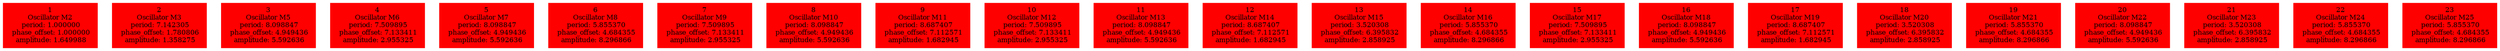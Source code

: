  digraph g{ forcelabels=true;
1 [label=<1<BR />Oscillator M2<BR /> period: 1.000000<BR /> phase_offset: 1.000000<BR /> amplitude: 1.649988>, shape=box,color=red,style=filled,fontsize=8];2 [label=<2<BR />Oscillator M3<BR /> period: 7.142305<BR /> phase_offset: 1.780806<BR /> amplitude: 1.358275>, shape=box,color=red,style=filled,fontsize=8];3 [label=<3<BR />Oscillator M5<BR /> period: 8.098847<BR /> phase_offset: 4.949436<BR /> amplitude: 5.592636>, shape=box,color=red,style=filled,fontsize=8];4 [label=<4<BR />Oscillator M6<BR /> period: 7.509895<BR /> phase_offset: 7.133411<BR /> amplitude: 2.955325>, shape=box,color=red,style=filled,fontsize=8];5 [label=<5<BR />Oscillator M7<BR /> period: 8.098847<BR /> phase_offset: 4.949436<BR /> amplitude: 5.592636>, shape=box,color=red,style=filled,fontsize=8];6 [label=<6<BR />Oscillator M8<BR /> period: 5.855370<BR /> phase_offset: 4.684355<BR /> amplitude: 8.296866>, shape=box,color=red,style=filled,fontsize=8];7 [label=<7<BR />Oscillator M9<BR /> period: 7.509895<BR /> phase_offset: 7.133411<BR /> amplitude: 2.955325>, shape=box,color=red,style=filled,fontsize=8];8 [label=<8<BR />Oscillator M10<BR /> period: 8.098847<BR /> phase_offset: 4.949436<BR /> amplitude: 5.592636>, shape=box,color=red,style=filled,fontsize=8];9 [label=<9<BR />Oscillator M11<BR /> period: 8.687407<BR /> phase_offset: 7.112571<BR /> amplitude: 1.682945>, shape=box,color=red,style=filled,fontsize=8];10 [label=<10<BR />Oscillator M12<BR /> period: 7.509895<BR /> phase_offset: 7.133411<BR /> amplitude: 2.955325>, shape=box,color=red,style=filled,fontsize=8];11 [label=<11<BR />Oscillator M13<BR /> period: 8.098847<BR /> phase_offset: 4.949436<BR /> amplitude: 5.592636>, shape=box,color=red,style=filled,fontsize=8];12 [label=<12<BR />Oscillator M14<BR /> period: 8.687407<BR /> phase_offset: 7.112571<BR /> amplitude: 1.682945>, shape=box,color=red,style=filled,fontsize=8];13 [label=<13<BR />Oscillator M15<BR /> period: 3.520308<BR /> phase_offset: 6.395832<BR /> amplitude: 2.858925>, shape=box,color=red,style=filled,fontsize=8];14 [label=<14<BR />Oscillator M16<BR /> period: 5.855370<BR /> phase_offset: 4.684355<BR /> amplitude: 8.296866>, shape=box,color=red,style=filled,fontsize=8];15 [label=<15<BR />Oscillator M17<BR /> period: 7.509895<BR /> phase_offset: 7.133411<BR /> amplitude: 2.955325>, shape=box,color=red,style=filled,fontsize=8];16 [label=<16<BR />Oscillator M18<BR /> period: 8.098847<BR /> phase_offset: 4.949436<BR /> amplitude: 5.592636>, shape=box,color=red,style=filled,fontsize=8];17 [label=<17<BR />Oscillator M19<BR /> period: 8.687407<BR /> phase_offset: 7.112571<BR /> amplitude: 1.682945>, shape=box,color=red,style=filled,fontsize=8];18 [label=<18<BR />Oscillator M20<BR /> period: 3.520308<BR /> phase_offset: 6.395832<BR /> amplitude: 2.858925>, shape=box,color=red,style=filled,fontsize=8];19 [label=<19<BR />Oscillator M21<BR /> period: 5.855370<BR /> phase_offset: 4.684355<BR /> amplitude: 8.296866>, shape=box,color=red,style=filled,fontsize=8];20 [label=<20<BR />Oscillator M22<BR /> period: 8.098847<BR /> phase_offset: 4.949436<BR /> amplitude: 5.592636>, shape=box,color=red,style=filled,fontsize=8];21 [label=<21<BR />Oscillator M23<BR /> period: 3.520308<BR /> phase_offset: 6.395832<BR /> amplitude: 2.858925>, shape=box,color=red,style=filled,fontsize=8];22 [label=<22<BR />Oscillator M24<BR /> period: 5.855370<BR /> phase_offset: 4.684355<BR /> amplitude: 8.296866>, shape=box,color=red,style=filled,fontsize=8];23 [label=<23<BR />Oscillator M25<BR /> period: 5.855370<BR /> phase_offset: 4.684355<BR /> amplitude: 8.296866>, shape=box,color=red,style=filled,fontsize=8]; }
